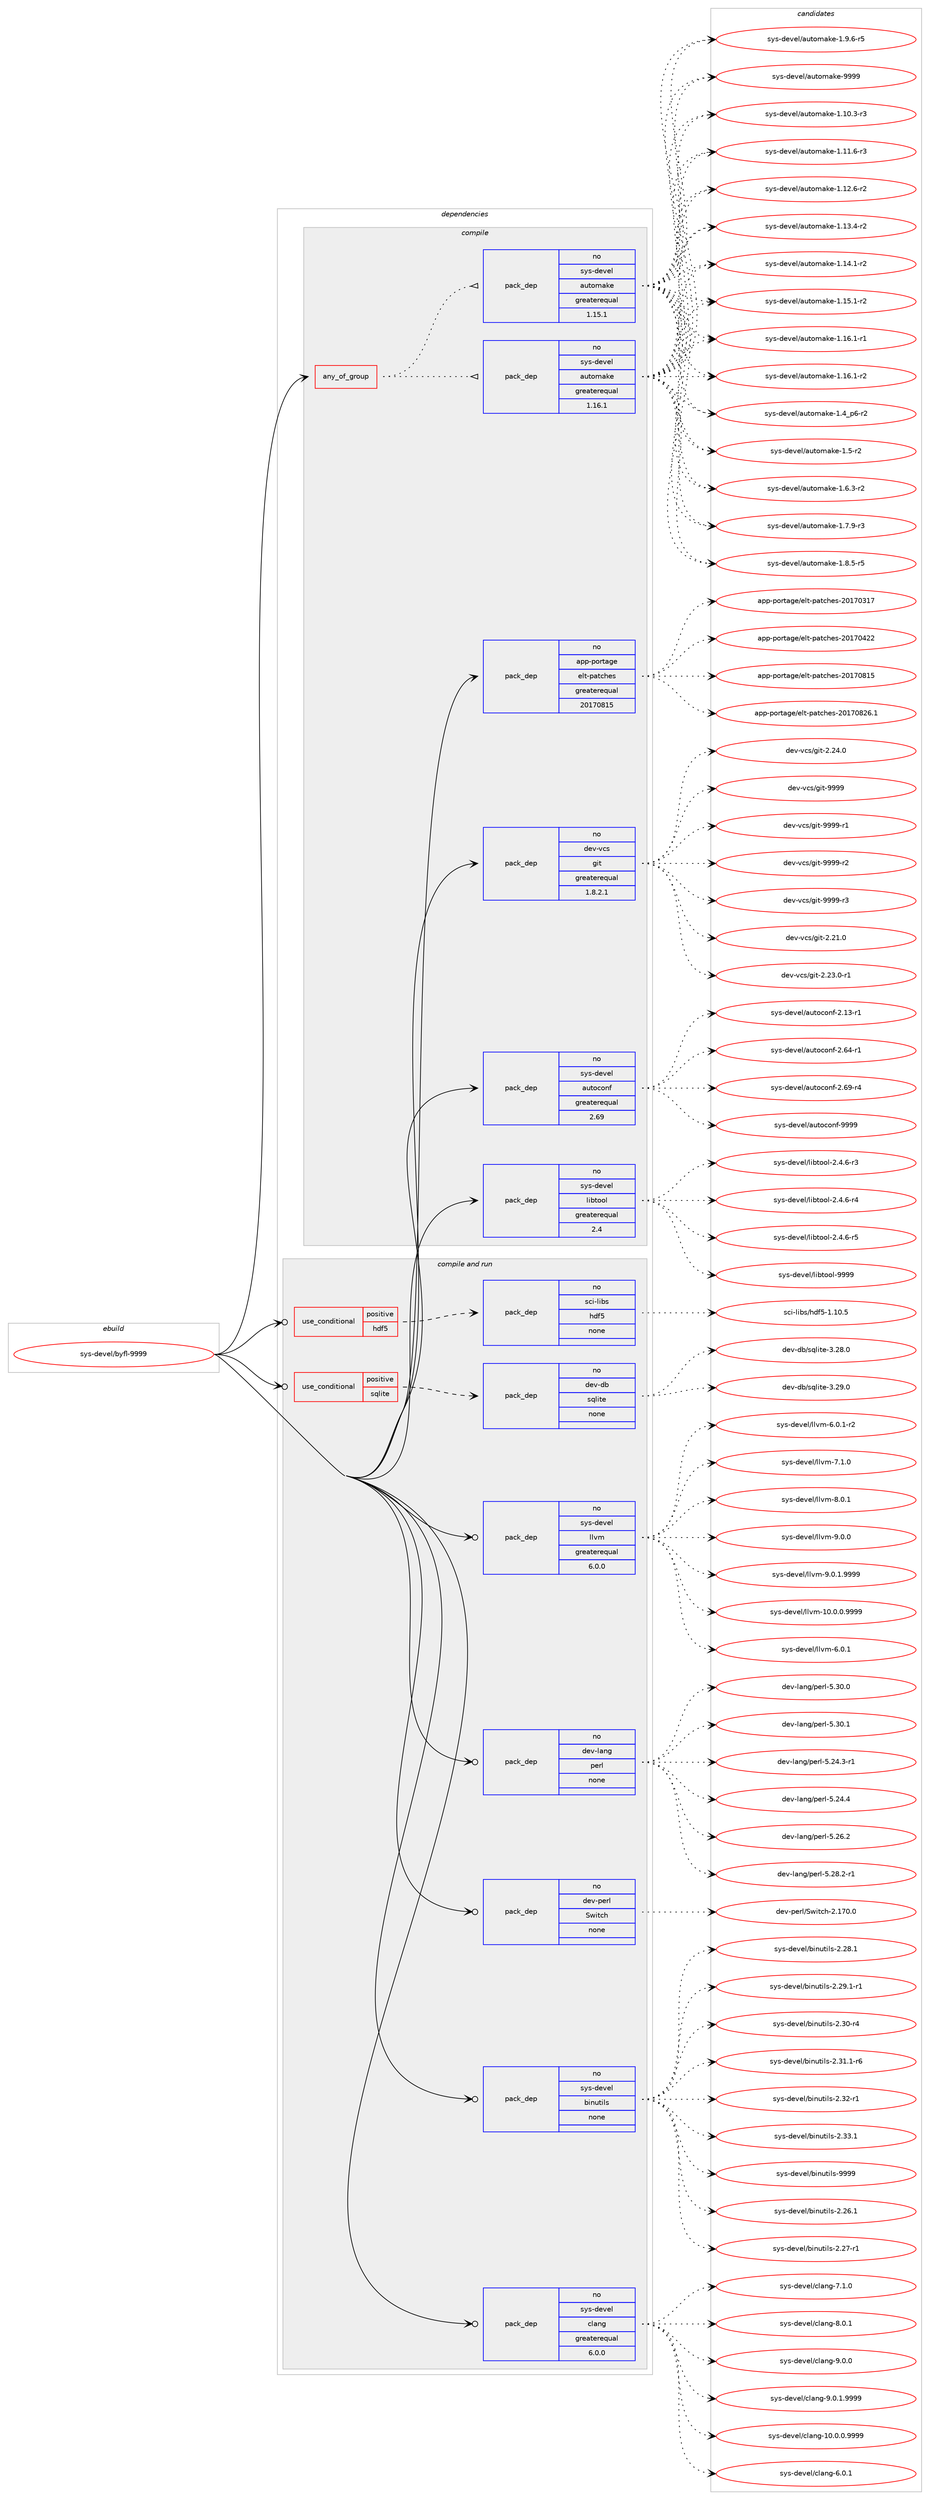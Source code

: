 digraph prolog {

# *************
# Graph options
# *************

newrank=true;
concentrate=true;
compound=true;
graph [rankdir=LR,fontname=Helvetica,fontsize=10,ranksep=1.5];#, ranksep=2.5, nodesep=0.2];
edge  [arrowhead=vee];
node  [fontname=Helvetica,fontsize=10];

# **********
# The ebuild
# **********

subgraph cluster_leftcol {
color=gray;
rank=same;
label=<<i>ebuild</i>>;
id [label="sys-devel/byfl-9999", color=red, width=4, href="../sys-devel/byfl-9999.svg"];
}

# ****************
# The dependencies
# ****************

subgraph cluster_midcol {
color=gray;
label=<<i>dependencies</i>>;
subgraph cluster_compile {
fillcolor="#eeeeee";
style=filled;
label=<<i>compile</i>>;
subgraph any15026 {
dependency888624 [label=<<TABLE BORDER="0" CELLBORDER="1" CELLSPACING="0" CELLPADDING="4"><TR><TD CELLPADDING="10">any_of_group</TD></TR></TABLE>>, shape=none, color=red];subgraph pack659442 {
dependency888625 [label=<<TABLE BORDER="0" CELLBORDER="1" CELLSPACING="0" CELLPADDING="4" WIDTH="220"><TR><TD ROWSPAN="6" CELLPADDING="30">pack_dep</TD></TR><TR><TD WIDTH="110">no</TD></TR><TR><TD>sys-devel</TD></TR><TR><TD>automake</TD></TR><TR><TD>greaterequal</TD></TR><TR><TD>1.16.1</TD></TR></TABLE>>, shape=none, color=blue];
}
dependency888624:e -> dependency888625:w [weight=20,style="dotted",arrowhead="oinv"];
subgraph pack659443 {
dependency888626 [label=<<TABLE BORDER="0" CELLBORDER="1" CELLSPACING="0" CELLPADDING="4" WIDTH="220"><TR><TD ROWSPAN="6" CELLPADDING="30">pack_dep</TD></TR><TR><TD WIDTH="110">no</TD></TR><TR><TD>sys-devel</TD></TR><TR><TD>automake</TD></TR><TR><TD>greaterequal</TD></TR><TR><TD>1.15.1</TD></TR></TABLE>>, shape=none, color=blue];
}
dependency888624:e -> dependency888626:w [weight=20,style="dotted",arrowhead="oinv"];
}
id:e -> dependency888624:w [weight=20,style="solid",arrowhead="vee"];
subgraph pack659444 {
dependency888627 [label=<<TABLE BORDER="0" CELLBORDER="1" CELLSPACING="0" CELLPADDING="4" WIDTH="220"><TR><TD ROWSPAN="6" CELLPADDING="30">pack_dep</TD></TR><TR><TD WIDTH="110">no</TD></TR><TR><TD>app-portage</TD></TR><TR><TD>elt-patches</TD></TR><TR><TD>greaterequal</TD></TR><TR><TD>20170815</TD></TR></TABLE>>, shape=none, color=blue];
}
id:e -> dependency888627:w [weight=20,style="solid",arrowhead="vee"];
subgraph pack659445 {
dependency888628 [label=<<TABLE BORDER="0" CELLBORDER="1" CELLSPACING="0" CELLPADDING="4" WIDTH="220"><TR><TD ROWSPAN="6" CELLPADDING="30">pack_dep</TD></TR><TR><TD WIDTH="110">no</TD></TR><TR><TD>dev-vcs</TD></TR><TR><TD>git</TD></TR><TR><TD>greaterequal</TD></TR><TR><TD>1.8.2.1</TD></TR></TABLE>>, shape=none, color=blue];
}
id:e -> dependency888628:w [weight=20,style="solid",arrowhead="vee"];
subgraph pack659446 {
dependency888629 [label=<<TABLE BORDER="0" CELLBORDER="1" CELLSPACING="0" CELLPADDING="4" WIDTH="220"><TR><TD ROWSPAN="6" CELLPADDING="30">pack_dep</TD></TR><TR><TD WIDTH="110">no</TD></TR><TR><TD>sys-devel</TD></TR><TR><TD>autoconf</TD></TR><TR><TD>greaterequal</TD></TR><TR><TD>2.69</TD></TR></TABLE>>, shape=none, color=blue];
}
id:e -> dependency888629:w [weight=20,style="solid",arrowhead="vee"];
subgraph pack659447 {
dependency888630 [label=<<TABLE BORDER="0" CELLBORDER="1" CELLSPACING="0" CELLPADDING="4" WIDTH="220"><TR><TD ROWSPAN="6" CELLPADDING="30">pack_dep</TD></TR><TR><TD WIDTH="110">no</TD></TR><TR><TD>sys-devel</TD></TR><TR><TD>libtool</TD></TR><TR><TD>greaterequal</TD></TR><TR><TD>2.4</TD></TR></TABLE>>, shape=none, color=blue];
}
id:e -> dependency888630:w [weight=20,style="solid",arrowhead="vee"];
}
subgraph cluster_compileandrun {
fillcolor="#eeeeee";
style=filled;
label=<<i>compile and run</i>>;
subgraph cond213627 {
dependency888631 [label=<<TABLE BORDER="0" CELLBORDER="1" CELLSPACING="0" CELLPADDING="4"><TR><TD ROWSPAN="3" CELLPADDING="10">use_conditional</TD></TR><TR><TD>positive</TD></TR><TR><TD>hdf5</TD></TR></TABLE>>, shape=none, color=red];
subgraph pack659448 {
dependency888632 [label=<<TABLE BORDER="0" CELLBORDER="1" CELLSPACING="0" CELLPADDING="4" WIDTH="220"><TR><TD ROWSPAN="6" CELLPADDING="30">pack_dep</TD></TR><TR><TD WIDTH="110">no</TD></TR><TR><TD>sci-libs</TD></TR><TR><TD>hdf5</TD></TR><TR><TD>none</TD></TR><TR><TD></TD></TR></TABLE>>, shape=none, color=blue];
}
dependency888631:e -> dependency888632:w [weight=20,style="dashed",arrowhead="vee"];
}
id:e -> dependency888631:w [weight=20,style="solid",arrowhead="odotvee"];
subgraph cond213628 {
dependency888633 [label=<<TABLE BORDER="0" CELLBORDER="1" CELLSPACING="0" CELLPADDING="4"><TR><TD ROWSPAN="3" CELLPADDING="10">use_conditional</TD></TR><TR><TD>positive</TD></TR><TR><TD>sqlite</TD></TR></TABLE>>, shape=none, color=red];
subgraph pack659449 {
dependency888634 [label=<<TABLE BORDER="0" CELLBORDER="1" CELLSPACING="0" CELLPADDING="4" WIDTH="220"><TR><TD ROWSPAN="6" CELLPADDING="30">pack_dep</TD></TR><TR><TD WIDTH="110">no</TD></TR><TR><TD>dev-db</TD></TR><TR><TD>sqlite</TD></TR><TR><TD>none</TD></TR><TR><TD></TD></TR></TABLE>>, shape=none, color=blue];
}
dependency888633:e -> dependency888634:w [weight=20,style="dashed",arrowhead="vee"];
}
id:e -> dependency888633:w [weight=20,style="solid",arrowhead="odotvee"];
subgraph pack659450 {
dependency888635 [label=<<TABLE BORDER="0" CELLBORDER="1" CELLSPACING="0" CELLPADDING="4" WIDTH="220"><TR><TD ROWSPAN="6" CELLPADDING="30">pack_dep</TD></TR><TR><TD WIDTH="110">no</TD></TR><TR><TD>dev-lang</TD></TR><TR><TD>perl</TD></TR><TR><TD>none</TD></TR><TR><TD></TD></TR></TABLE>>, shape=none, color=blue];
}
id:e -> dependency888635:w [weight=20,style="solid",arrowhead="odotvee"];
subgraph pack659451 {
dependency888636 [label=<<TABLE BORDER="0" CELLBORDER="1" CELLSPACING="0" CELLPADDING="4" WIDTH="220"><TR><TD ROWSPAN="6" CELLPADDING="30">pack_dep</TD></TR><TR><TD WIDTH="110">no</TD></TR><TR><TD>dev-perl</TD></TR><TR><TD>Switch</TD></TR><TR><TD>none</TD></TR><TR><TD></TD></TR></TABLE>>, shape=none, color=blue];
}
id:e -> dependency888636:w [weight=20,style="solid",arrowhead="odotvee"];
subgraph pack659452 {
dependency888637 [label=<<TABLE BORDER="0" CELLBORDER="1" CELLSPACING="0" CELLPADDING="4" WIDTH="220"><TR><TD ROWSPAN="6" CELLPADDING="30">pack_dep</TD></TR><TR><TD WIDTH="110">no</TD></TR><TR><TD>sys-devel</TD></TR><TR><TD>binutils</TD></TR><TR><TD>none</TD></TR><TR><TD></TD></TR></TABLE>>, shape=none, color=blue];
}
id:e -> dependency888637:w [weight=20,style="solid",arrowhead="odotvee"];
subgraph pack659453 {
dependency888638 [label=<<TABLE BORDER="0" CELLBORDER="1" CELLSPACING="0" CELLPADDING="4" WIDTH="220"><TR><TD ROWSPAN="6" CELLPADDING="30">pack_dep</TD></TR><TR><TD WIDTH="110">no</TD></TR><TR><TD>sys-devel</TD></TR><TR><TD>clang</TD></TR><TR><TD>greaterequal</TD></TR><TR><TD>6.0.0</TD></TR></TABLE>>, shape=none, color=blue];
}
id:e -> dependency888638:w [weight=20,style="solid",arrowhead="odotvee"];
subgraph pack659454 {
dependency888639 [label=<<TABLE BORDER="0" CELLBORDER="1" CELLSPACING="0" CELLPADDING="4" WIDTH="220"><TR><TD ROWSPAN="6" CELLPADDING="30">pack_dep</TD></TR><TR><TD WIDTH="110">no</TD></TR><TR><TD>sys-devel</TD></TR><TR><TD>llvm</TD></TR><TR><TD>greaterequal</TD></TR><TR><TD>6.0.0</TD></TR></TABLE>>, shape=none, color=blue];
}
id:e -> dependency888639:w [weight=20,style="solid",arrowhead="odotvee"];
}
subgraph cluster_run {
fillcolor="#eeeeee";
style=filled;
label=<<i>run</i>>;
}
}

# **************
# The candidates
# **************

subgraph cluster_choices {
rank=same;
color=gray;
label=<<i>candidates</i>>;

subgraph choice659442 {
color=black;
nodesep=1;
choice11512111545100101118101108479711711611110997107101454946494846514511451 [label="sys-devel/automake-1.10.3-r3", color=red, width=4,href="../sys-devel/automake-1.10.3-r3.svg"];
choice11512111545100101118101108479711711611110997107101454946494946544511451 [label="sys-devel/automake-1.11.6-r3", color=red, width=4,href="../sys-devel/automake-1.11.6-r3.svg"];
choice11512111545100101118101108479711711611110997107101454946495046544511450 [label="sys-devel/automake-1.12.6-r2", color=red, width=4,href="../sys-devel/automake-1.12.6-r2.svg"];
choice11512111545100101118101108479711711611110997107101454946495146524511450 [label="sys-devel/automake-1.13.4-r2", color=red, width=4,href="../sys-devel/automake-1.13.4-r2.svg"];
choice11512111545100101118101108479711711611110997107101454946495246494511450 [label="sys-devel/automake-1.14.1-r2", color=red, width=4,href="../sys-devel/automake-1.14.1-r2.svg"];
choice11512111545100101118101108479711711611110997107101454946495346494511450 [label="sys-devel/automake-1.15.1-r2", color=red, width=4,href="../sys-devel/automake-1.15.1-r2.svg"];
choice11512111545100101118101108479711711611110997107101454946495446494511449 [label="sys-devel/automake-1.16.1-r1", color=red, width=4,href="../sys-devel/automake-1.16.1-r1.svg"];
choice11512111545100101118101108479711711611110997107101454946495446494511450 [label="sys-devel/automake-1.16.1-r2", color=red, width=4,href="../sys-devel/automake-1.16.1-r2.svg"];
choice115121115451001011181011084797117116111109971071014549465295112544511450 [label="sys-devel/automake-1.4_p6-r2", color=red, width=4,href="../sys-devel/automake-1.4_p6-r2.svg"];
choice11512111545100101118101108479711711611110997107101454946534511450 [label="sys-devel/automake-1.5-r2", color=red, width=4,href="../sys-devel/automake-1.5-r2.svg"];
choice115121115451001011181011084797117116111109971071014549465446514511450 [label="sys-devel/automake-1.6.3-r2", color=red, width=4,href="../sys-devel/automake-1.6.3-r2.svg"];
choice115121115451001011181011084797117116111109971071014549465546574511451 [label="sys-devel/automake-1.7.9-r3", color=red, width=4,href="../sys-devel/automake-1.7.9-r3.svg"];
choice115121115451001011181011084797117116111109971071014549465646534511453 [label="sys-devel/automake-1.8.5-r5", color=red, width=4,href="../sys-devel/automake-1.8.5-r5.svg"];
choice115121115451001011181011084797117116111109971071014549465746544511453 [label="sys-devel/automake-1.9.6-r5", color=red, width=4,href="../sys-devel/automake-1.9.6-r5.svg"];
choice115121115451001011181011084797117116111109971071014557575757 [label="sys-devel/automake-9999", color=red, width=4,href="../sys-devel/automake-9999.svg"];
dependency888625:e -> choice11512111545100101118101108479711711611110997107101454946494846514511451:w [style=dotted,weight="100"];
dependency888625:e -> choice11512111545100101118101108479711711611110997107101454946494946544511451:w [style=dotted,weight="100"];
dependency888625:e -> choice11512111545100101118101108479711711611110997107101454946495046544511450:w [style=dotted,weight="100"];
dependency888625:e -> choice11512111545100101118101108479711711611110997107101454946495146524511450:w [style=dotted,weight="100"];
dependency888625:e -> choice11512111545100101118101108479711711611110997107101454946495246494511450:w [style=dotted,weight="100"];
dependency888625:e -> choice11512111545100101118101108479711711611110997107101454946495346494511450:w [style=dotted,weight="100"];
dependency888625:e -> choice11512111545100101118101108479711711611110997107101454946495446494511449:w [style=dotted,weight="100"];
dependency888625:e -> choice11512111545100101118101108479711711611110997107101454946495446494511450:w [style=dotted,weight="100"];
dependency888625:e -> choice115121115451001011181011084797117116111109971071014549465295112544511450:w [style=dotted,weight="100"];
dependency888625:e -> choice11512111545100101118101108479711711611110997107101454946534511450:w [style=dotted,weight="100"];
dependency888625:e -> choice115121115451001011181011084797117116111109971071014549465446514511450:w [style=dotted,weight="100"];
dependency888625:e -> choice115121115451001011181011084797117116111109971071014549465546574511451:w [style=dotted,weight="100"];
dependency888625:e -> choice115121115451001011181011084797117116111109971071014549465646534511453:w [style=dotted,weight="100"];
dependency888625:e -> choice115121115451001011181011084797117116111109971071014549465746544511453:w [style=dotted,weight="100"];
dependency888625:e -> choice115121115451001011181011084797117116111109971071014557575757:w [style=dotted,weight="100"];
}
subgraph choice659443 {
color=black;
nodesep=1;
choice11512111545100101118101108479711711611110997107101454946494846514511451 [label="sys-devel/automake-1.10.3-r3", color=red, width=4,href="../sys-devel/automake-1.10.3-r3.svg"];
choice11512111545100101118101108479711711611110997107101454946494946544511451 [label="sys-devel/automake-1.11.6-r3", color=red, width=4,href="../sys-devel/automake-1.11.6-r3.svg"];
choice11512111545100101118101108479711711611110997107101454946495046544511450 [label="sys-devel/automake-1.12.6-r2", color=red, width=4,href="../sys-devel/automake-1.12.6-r2.svg"];
choice11512111545100101118101108479711711611110997107101454946495146524511450 [label="sys-devel/automake-1.13.4-r2", color=red, width=4,href="../sys-devel/automake-1.13.4-r2.svg"];
choice11512111545100101118101108479711711611110997107101454946495246494511450 [label="sys-devel/automake-1.14.1-r2", color=red, width=4,href="../sys-devel/automake-1.14.1-r2.svg"];
choice11512111545100101118101108479711711611110997107101454946495346494511450 [label="sys-devel/automake-1.15.1-r2", color=red, width=4,href="../sys-devel/automake-1.15.1-r2.svg"];
choice11512111545100101118101108479711711611110997107101454946495446494511449 [label="sys-devel/automake-1.16.1-r1", color=red, width=4,href="../sys-devel/automake-1.16.1-r1.svg"];
choice11512111545100101118101108479711711611110997107101454946495446494511450 [label="sys-devel/automake-1.16.1-r2", color=red, width=4,href="../sys-devel/automake-1.16.1-r2.svg"];
choice115121115451001011181011084797117116111109971071014549465295112544511450 [label="sys-devel/automake-1.4_p6-r2", color=red, width=4,href="../sys-devel/automake-1.4_p6-r2.svg"];
choice11512111545100101118101108479711711611110997107101454946534511450 [label="sys-devel/automake-1.5-r2", color=red, width=4,href="../sys-devel/automake-1.5-r2.svg"];
choice115121115451001011181011084797117116111109971071014549465446514511450 [label="sys-devel/automake-1.6.3-r2", color=red, width=4,href="../sys-devel/automake-1.6.3-r2.svg"];
choice115121115451001011181011084797117116111109971071014549465546574511451 [label="sys-devel/automake-1.7.9-r3", color=red, width=4,href="../sys-devel/automake-1.7.9-r3.svg"];
choice115121115451001011181011084797117116111109971071014549465646534511453 [label="sys-devel/automake-1.8.5-r5", color=red, width=4,href="../sys-devel/automake-1.8.5-r5.svg"];
choice115121115451001011181011084797117116111109971071014549465746544511453 [label="sys-devel/automake-1.9.6-r5", color=red, width=4,href="../sys-devel/automake-1.9.6-r5.svg"];
choice115121115451001011181011084797117116111109971071014557575757 [label="sys-devel/automake-9999", color=red, width=4,href="../sys-devel/automake-9999.svg"];
dependency888626:e -> choice11512111545100101118101108479711711611110997107101454946494846514511451:w [style=dotted,weight="100"];
dependency888626:e -> choice11512111545100101118101108479711711611110997107101454946494946544511451:w [style=dotted,weight="100"];
dependency888626:e -> choice11512111545100101118101108479711711611110997107101454946495046544511450:w [style=dotted,weight="100"];
dependency888626:e -> choice11512111545100101118101108479711711611110997107101454946495146524511450:w [style=dotted,weight="100"];
dependency888626:e -> choice11512111545100101118101108479711711611110997107101454946495246494511450:w [style=dotted,weight="100"];
dependency888626:e -> choice11512111545100101118101108479711711611110997107101454946495346494511450:w [style=dotted,weight="100"];
dependency888626:e -> choice11512111545100101118101108479711711611110997107101454946495446494511449:w [style=dotted,weight="100"];
dependency888626:e -> choice11512111545100101118101108479711711611110997107101454946495446494511450:w [style=dotted,weight="100"];
dependency888626:e -> choice115121115451001011181011084797117116111109971071014549465295112544511450:w [style=dotted,weight="100"];
dependency888626:e -> choice11512111545100101118101108479711711611110997107101454946534511450:w [style=dotted,weight="100"];
dependency888626:e -> choice115121115451001011181011084797117116111109971071014549465446514511450:w [style=dotted,weight="100"];
dependency888626:e -> choice115121115451001011181011084797117116111109971071014549465546574511451:w [style=dotted,weight="100"];
dependency888626:e -> choice115121115451001011181011084797117116111109971071014549465646534511453:w [style=dotted,weight="100"];
dependency888626:e -> choice115121115451001011181011084797117116111109971071014549465746544511453:w [style=dotted,weight="100"];
dependency888626:e -> choice115121115451001011181011084797117116111109971071014557575757:w [style=dotted,weight="100"];
}
subgraph choice659444 {
color=black;
nodesep=1;
choice97112112451121111141169710310147101108116451129711699104101115455048495548514955 [label="app-portage/elt-patches-20170317", color=red, width=4,href="../app-portage/elt-patches-20170317.svg"];
choice97112112451121111141169710310147101108116451129711699104101115455048495548525050 [label="app-portage/elt-patches-20170422", color=red, width=4,href="../app-portage/elt-patches-20170422.svg"];
choice97112112451121111141169710310147101108116451129711699104101115455048495548564953 [label="app-portage/elt-patches-20170815", color=red, width=4,href="../app-portage/elt-patches-20170815.svg"];
choice971121124511211111411697103101471011081164511297116991041011154550484955485650544649 [label="app-portage/elt-patches-20170826.1", color=red, width=4,href="../app-portage/elt-patches-20170826.1.svg"];
dependency888627:e -> choice97112112451121111141169710310147101108116451129711699104101115455048495548514955:w [style=dotted,weight="100"];
dependency888627:e -> choice97112112451121111141169710310147101108116451129711699104101115455048495548525050:w [style=dotted,weight="100"];
dependency888627:e -> choice97112112451121111141169710310147101108116451129711699104101115455048495548564953:w [style=dotted,weight="100"];
dependency888627:e -> choice971121124511211111411697103101471011081164511297116991041011154550484955485650544649:w [style=dotted,weight="100"];
}
subgraph choice659445 {
color=black;
nodesep=1;
choice10010111845118991154710310511645504650494648 [label="dev-vcs/git-2.21.0", color=red, width=4,href="../dev-vcs/git-2.21.0.svg"];
choice100101118451189911547103105116455046505146484511449 [label="dev-vcs/git-2.23.0-r1", color=red, width=4,href="../dev-vcs/git-2.23.0-r1.svg"];
choice10010111845118991154710310511645504650524648 [label="dev-vcs/git-2.24.0", color=red, width=4,href="../dev-vcs/git-2.24.0.svg"];
choice1001011184511899115471031051164557575757 [label="dev-vcs/git-9999", color=red, width=4,href="../dev-vcs/git-9999.svg"];
choice10010111845118991154710310511645575757574511449 [label="dev-vcs/git-9999-r1", color=red, width=4,href="../dev-vcs/git-9999-r1.svg"];
choice10010111845118991154710310511645575757574511450 [label="dev-vcs/git-9999-r2", color=red, width=4,href="../dev-vcs/git-9999-r2.svg"];
choice10010111845118991154710310511645575757574511451 [label="dev-vcs/git-9999-r3", color=red, width=4,href="../dev-vcs/git-9999-r3.svg"];
dependency888628:e -> choice10010111845118991154710310511645504650494648:w [style=dotted,weight="100"];
dependency888628:e -> choice100101118451189911547103105116455046505146484511449:w [style=dotted,weight="100"];
dependency888628:e -> choice10010111845118991154710310511645504650524648:w [style=dotted,weight="100"];
dependency888628:e -> choice1001011184511899115471031051164557575757:w [style=dotted,weight="100"];
dependency888628:e -> choice10010111845118991154710310511645575757574511449:w [style=dotted,weight="100"];
dependency888628:e -> choice10010111845118991154710310511645575757574511450:w [style=dotted,weight="100"];
dependency888628:e -> choice10010111845118991154710310511645575757574511451:w [style=dotted,weight="100"];
}
subgraph choice659446 {
color=black;
nodesep=1;
choice1151211154510010111810110847971171161119911111010245504649514511449 [label="sys-devel/autoconf-2.13-r1", color=red, width=4,href="../sys-devel/autoconf-2.13-r1.svg"];
choice1151211154510010111810110847971171161119911111010245504654524511449 [label="sys-devel/autoconf-2.64-r1", color=red, width=4,href="../sys-devel/autoconf-2.64-r1.svg"];
choice1151211154510010111810110847971171161119911111010245504654574511452 [label="sys-devel/autoconf-2.69-r4", color=red, width=4,href="../sys-devel/autoconf-2.69-r4.svg"];
choice115121115451001011181011084797117116111991111101024557575757 [label="sys-devel/autoconf-9999", color=red, width=4,href="../sys-devel/autoconf-9999.svg"];
dependency888629:e -> choice1151211154510010111810110847971171161119911111010245504649514511449:w [style=dotted,weight="100"];
dependency888629:e -> choice1151211154510010111810110847971171161119911111010245504654524511449:w [style=dotted,weight="100"];
dependency888629:e -> choice1151211154510010111810110847971171161119911111010245504654574511452:w [style=dotted,weight="100"];
dependency888629:e -> choice115121115451001011181011084797117116111991111101024557575757:w [style=dotted,weight="100"];
}
subgraph choice659447 {
color=black;
nodesep=1;
choice1151211154510010111810110847108105981161111111084550465246544511451 [label="sys-devel/libtool-2.4.6-r3", color=red, width=4,href="../sys-devel/libtool-2.4.6-r3.svg"];
choice1151211154510010111810110847108105981161111111084550465246544511452 [label="sys-devel/libtool-2.4.6-r4", color=red, width=4,href="../sys-devel/libtool-2.4.6-r4.svg"];
choice1151211154510010111810110847108105981161111111084550465246544511453 [label="sys-devel/libtool-2.4.6-r5", color=red, width=4,href="../sys-devel/libtool-2.4.6-r5.svg"];
choice1151211154510010111810110847108105981161111111084557575757 [label="sys-devel/libtool-9999", color=red, width=4,href="../sys-devel/libtool-9999.svg"];
dependency888630:e -> choice1151211154510010111810110847108105981161111111084550465246544511451:w [style=dotted,weight="100"];
dependency888630:e -> choice1151211154510010111810110847108105981161111111084550465246544511452:w [style=dotted,weight="100"];
dependency888630:e -> choice1151211154510010111810110847108105981161111111084550465246544511453:w [style=dotted,weight="100"];
dependency888630:e -> choice1151211154510010111810110847108105981161111111084557575757:w [style=dotted,weight="100"];
}
subgraph choice659448 {
color=black;
nodesep=1;
choice115991054510810598115471041001025345494649484653 [label="sci-libs/hdf5-1.10.5", color=red, width=4,href="../sci-libs/hdf5-1.10.5.svg"];
dependency888632:e -> choice115991054510810598115471041001025345494649484653:w [style=dotted,weight="100"];
}
subgraph choice659449 {
color=black;
nodesep=1;
choice10010111845100984711511310810511610145514650564648 [label="dev-db/sqlite-3.28.0", color=red, width=4,href="../dev-db/sqlite-3.28.0.svg"];
choice10010111845100984711511310810511610145514650574648 [label="dev-db/sqlite-3.29.0", color=red, width=4,href="../dev-db/sqlite-3.29.0.svg"];
dependency888634:e -> choice10010111845100984711511310810511610145514650564648:w [style=dotted,weight="100"];
dependency888634:e -> choice10010111845100984711511310810511610145514650574648:w [style=dotted,weight="100"];
}
subgraph choice659450 {
color=black;
nodesep=1;
choice100101118451089711010347112101114108455346505246514511449 [label="dev-lang/perl-5.24.3-r1", color=red, width=4,href="../dev-lang/perl-5.24.3-r1.svg"];
choice10010111845108971101034711210111410845534650524652 [label="dev-lang/perl-5.24.4", color=red, width=4,href="../dev-lang/perl-5.24.4.svg"];
choice10010111845108971101034711210111410845534650544650 [label="dev-lang/perl-5.26.2", color=red, width=4,href="../dev-lang/perl-5.26.2.svg"];
choice100101118451089711010347112101114108455346505646504511449 [label="dev-lang/perl-5.28.2-r1", color=red, width=4,href="../dev-lang/perl-5.28.2-r1.svg"];
choice10010111845108971101034711210111410845534651484648 [label="dev-lang/perl-5.30.0", color=red, width=4,href="../dev-lang/perl-5.30.0.svg"];
choice10010111845108971101034711210111410845534651484649 [label="dev-lang/perl-5.30.1", color=red, width=4,href="../dev-lang/perl-5.30.1.svg"];
dependency888635:e -> choice100101118451089711010347112101114108455346505246514511449:w [style=dotted,weight="100"];
dependency888635:e -> choice10010111845108971101034711210111410845534650524652:w [style=dotted,weight="100"];
dependency888635:e -> choice10010111845108971101034711210111410845534650544650:w [style=dotted,weight="100"];
dependency888635:e -> choice100101118451089711010347112101114108455346505646504511449:w [style=dotted,weight="100"];
dependency888635:e -> choice10010111845108971101034711210111410845534651484648:w [style=dotted,weight="100"];
dependency888635:e -> choice10010111845108971101034711210111410845534651484649:w [style=dotted,weight="100"];
}
subgraph choice659451 {
color=black;
nodesep=1;
choice100101118451121011141084783119105116991044550464955484648 [label="dev-perl/Switch-2.170.0", color=red, width=4,href="../dev-perl/Switch-2.170.0.svg"];
dependency888636:e -> choice100101118451121011141084783119105116991044550464955484648:w [style=dotted,weight="100"];
}
subgraph choice659452 {
color=black;
nodesep=1;
choice11512111545100101118101108479810511011711610510811545504650544649 [label="sys-devel/binutils-2.26.1", color=red, width=4,href="../sys-devel/binutils-2.26.1.svg"];
choice11512111545100101118101108479810511011711610510811545504650554511449 [label="sys-devel/binutils-2.27-r1", color=red, width=4,href="../sys-devel/binutils-2.27-r1.svg"];
choice11512111545100101118101108479810511011711610510811545504650564649 [label="sys-devel/binutils-2.28.1", color=red, width=4,href="../sys-devel/binutils-2.28.1.svg"];
choice115121115451001011181011084798105110117116105108115455046505746494511449 [label="sys-devel/binutils-2.29.1-r1", color=red, width=4,href="../sys-devel/binutils-2.29.1-r1.svg"];
choice11512111545100101118101108479810511011711610510811545504651484511452 [label="sys-devel/binutils-2.30-r4", color=red, width=4,href="../sys-devel/binutils-2.30-r4.svg"];
choice115121115451001011181011084798105110117116105108115455046514946494511454 [label="sys-devel/binutils-2.31.1-r6", color=red, width=4,href="../sys-devel/binutils-2.31.1-r6.svg"];
choice11512111545100101118101108479810511011711610510811545504651504511449 [label="sys-devel/binutils-2.32-r1", color=red, width=4,href="../sys-devel/binutils-2.32-r1.svg"];
choice11512111545100101118101108479810511011711610510811545504651514649 [label="sys-devel/binutils-2.33.1", color=red, width=4,href="../sys-devel/binutils-2.33.1.svg"];
choice1151211154510010111810110847981051101171161051081154557575757 [label="sys-devel/binutils-9999", color=red, width=4,href="../sys-devel/binutils-9999.svg"];
dependency888637:e -> choice11512111545100101118101108479810511011711610510811545504650544649:w [style=dotted,weight="100"];
dependency888637:e -> choice11512111545100101118101108479810511011711610510811545504650554511449:w [style=dotted,weight="100"];
dependency888637:e -> choice11512111545100101118101108479810511011711610510811545504650564649:w [style=dotted,weight="100"];
dependency888637:e -> choice115121115451001011181011084798105110117116105108115455046505746494511449:w [style=dotted,weight="100"];
dependency888637:e -> choice11512111545100101118101108479810511011711610510811545504651484511452:w [style=dotted,weight="100"];
dependency888637:e -> choice115121115451001011181011084798105110117116105108115455046514946494511454:w [style=dotted,weight="100"];
dependency888637:e -> choice11512111545100101118101108479810511011711610510811545504651504511449:w [style=dotted,weight="100"];
dependency888637:e -> choice11512111545100101118101108479810511011711610510811545504651514649:w [style=dotted,weight="100"];
dependency888637:e -> choice1151211154510010111810110847981051101171161051081154557575757:w [style=dotted,weight="100"];
}
subgraph choice659453 {
color=black;
nodesep=1;
choice11512111545100101118101108479910897110103454948464846484657575757 [label="sys-devel/clang-10.0.0.9999", color=red, width=4,href="../sys-devel/clang-10.0.0.9999.svg"];
choice11512111545100101118101108479910897110103455446484649 [label="sys-devel/clang-6.0.1", color=red, width=4,href="../sys-devel/clang-6.0.1.svg"];
choice11512111545100101118101108479910897110103455546494648 [label="sys-devel/clang-7.1.0", color=red, width=4,href="../sys-devel/clang-7.1.0.svg"];
choice11512111545100101118101108479910897110103455646484649 [label="sys-devel/clang-8.0.1", color=red, width=4,href="../sys-devel/clang-8.0.1.svg"];
choice11512111545100101118101108479910897110103455746484648 [label="sys-devel/clang-9.0.0", color=red, width=4,href="../sys-devel/clang-9.0.0.svg"];
choice115121115451001011181011084799108971101034557464846494657575757 [label="sys-devel/clang-9.0.1.9999", color=red, width=4,href="../sys-devel/clang-9.0.1.9999.svg"];
dependency888638:e -> choice11512111545100101118101108479910897110103454948464846484657575757:w [style=dotted,weight="100"];
dependency888638:e -> choice11512111545100101118101108479910897110103455446484649:w [style=dotted,weight="100"];
dependency888638:e -> choice11512111545100101118101108479910897110103455546494648:w [style=dotted,weight="100"];
dependency888638:e -> choice11512111545100101118101108479910897110103455646484649:w [style=dotted,weight="100"];
dependency888638:e -> choice11512111545100101118101108479910897110103455746484648:w [style=dotted,weight="100"];
dependency888638:e -> choice115121115451001011181011084799108971101034557464846494657575757:w [style=dotted,weight="100"];
}
subgraph choice659454 {
color=black;
nodesep=1;
choice1151211154510010111810110847108108118109454948464846484657575757 [label="sys-devel/llvm-10.0.0.9999", color=red, width=4,href="../sys-devel/llvm-10.0.0.9999.svg"];
choice1151211154510010111810110847108108118109455446484649 [label="sys-devel/llvm-6.0.1", color=red, width=4,href="../sys-devel/llvm-6.0.1.svg"];
choice11512111545100101118101108471081081181094554464846494511450 [label="sys-devel/llvm-6.0.1-r2", color=red, width=4,href="../sys-devel/llvm-6.0.1-r2.svg"];
choice1151211154510010111810110847108108118109455546494648 [label="sys-devel/llvm-7.1.0", color=red, width=4,href="../sys-devel/llvm-7.1.0.svg"];
choice1151211154510010111810110847108108118109455646484649 [label="sys-devel/llvm-8.0.1", color=red, width=4,href="../sys-devel/llvm-8.0.1.svg"];
choice1151211154510010111810110847108108118109455746484648 [label="sys-devel/llvm-9.0.0", color=red, width=4,href="../sys-devel/llvm-9.0.0.svg"];
choice11512111545100101118101108471081081181094557464846494657575757 [label="sys-devel/llvm-9.0.1.9999", color=red, width=4,href="../sys-devel/llvm-9.0.1.9999.svg"];
dependency888639:e -> choice1151211154510010111810110847108108118109454948464846484657575757:w [style=dotted,weight="100"];
dependency888639:e -> choice1151211154510010111810110847108108118109455446484649:w [style=dotted,weight="100"];
dependency888639:e -> choice11512111545100101118101108471081081181094554464846494511450:w [style=dotted,weight="100"];
dependency888639:e -> choice1151211154510010111810110847108108118109455546494648:w [style=dotted,weight="100"];
dependency888639:e -> choice1151211154510010111810110847108108118109455646484649:w [style=dotted,weight="100"];
dependency888639:e -> choice1151211154510010111810110847108108118109455746484648:w [style=dotted,weight="100"];
dependency888639:e -> choice11512111545100101118101108471081081181094557464846494657575757:w [style=dotted,weight="100"];
}
}

}

